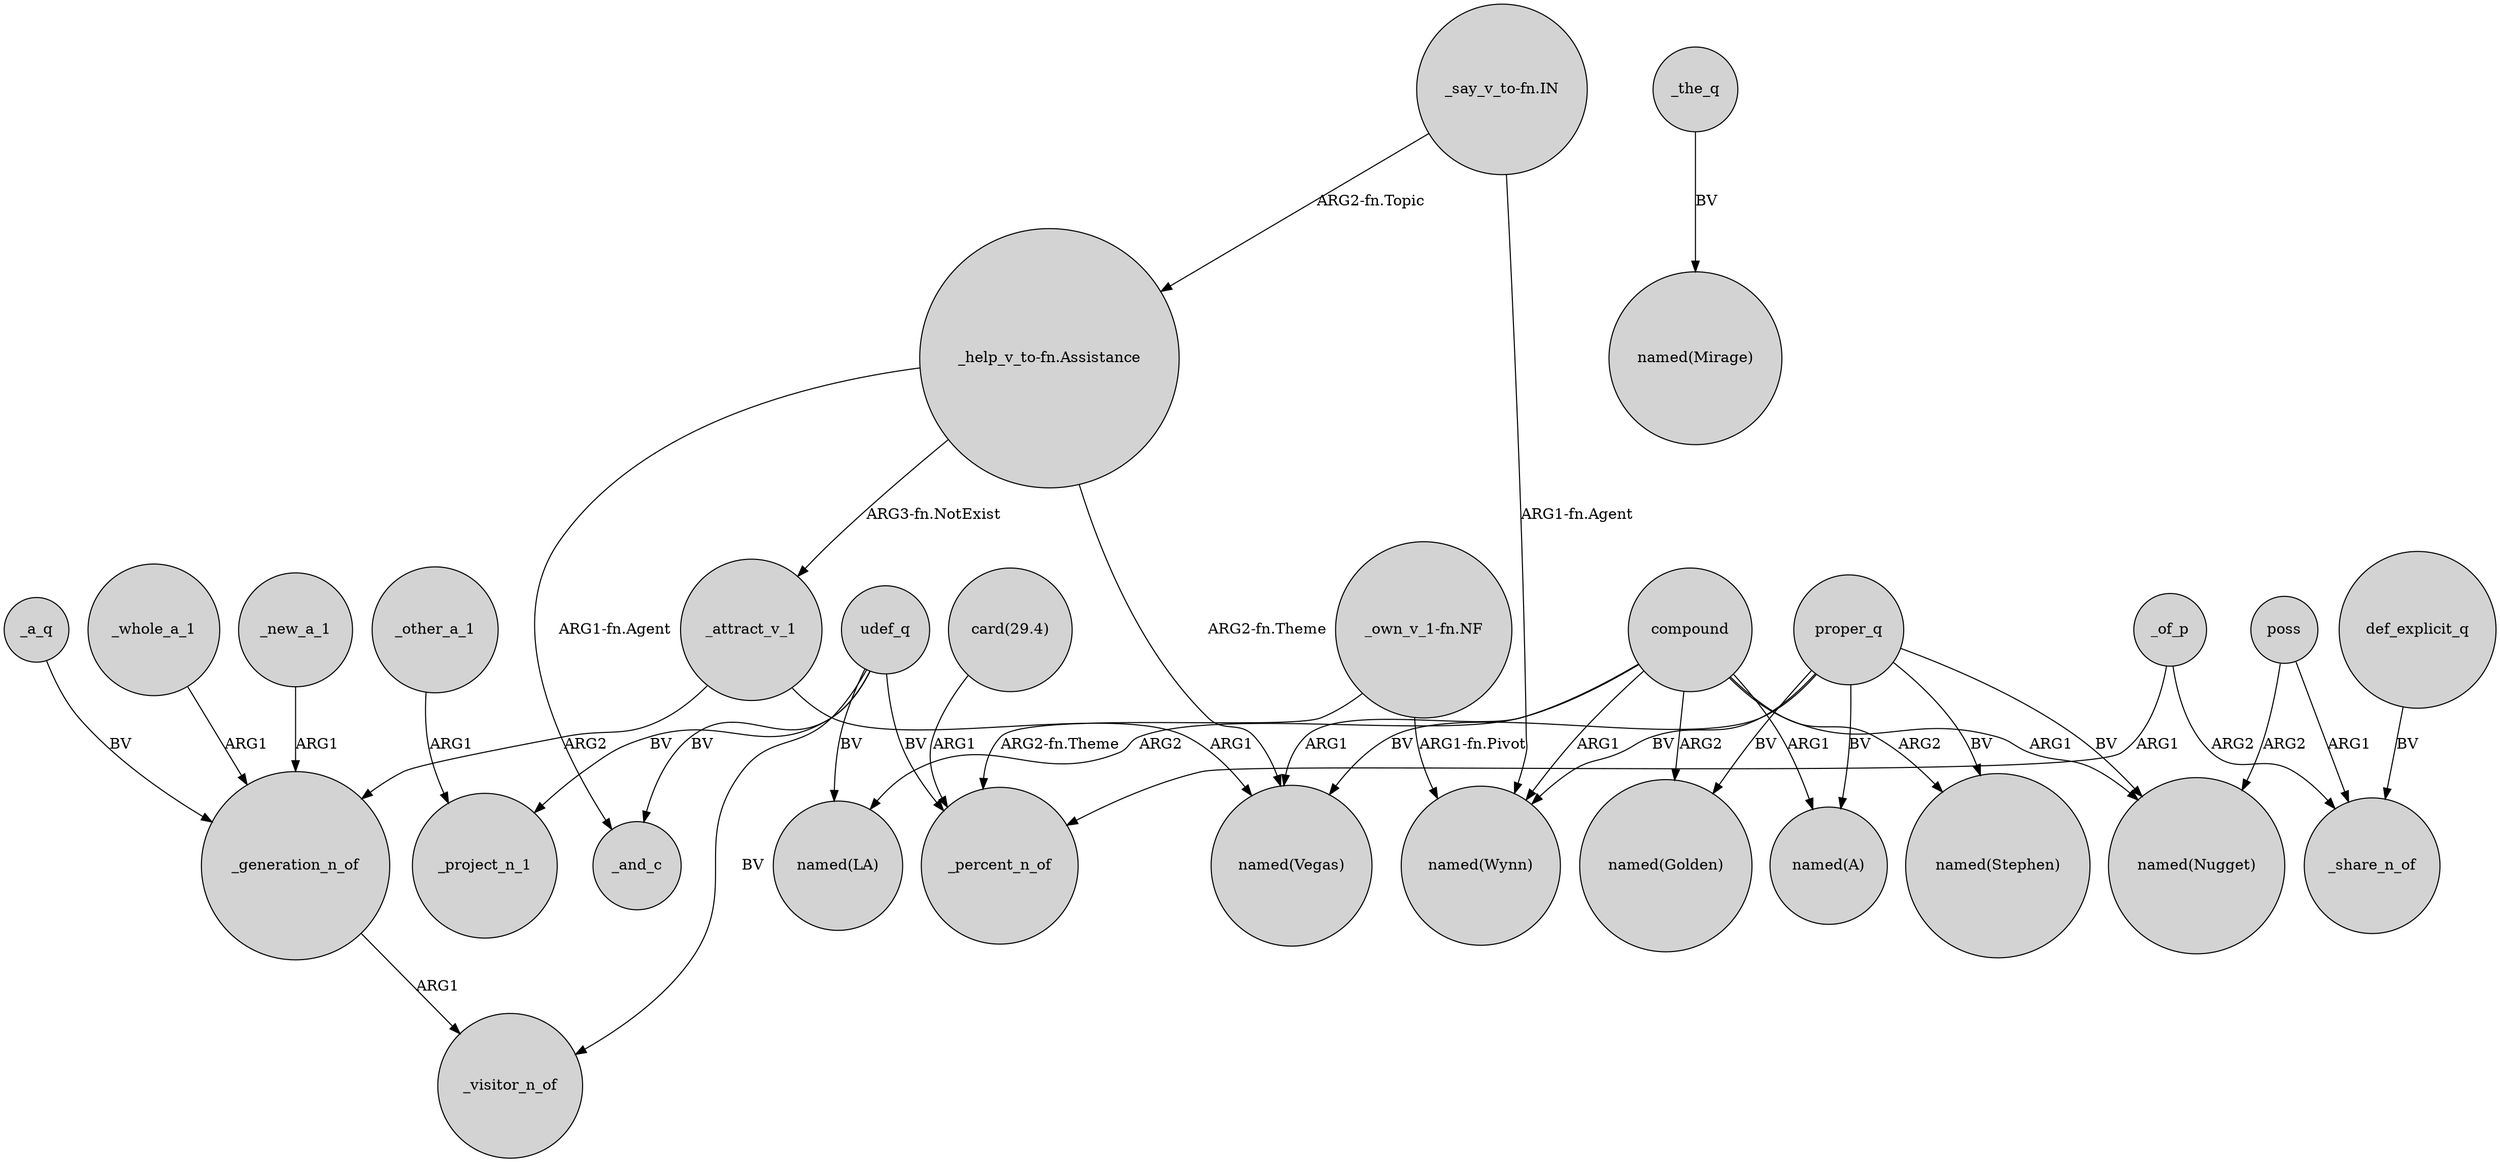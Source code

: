 digraph {
	node [shape=circle style=filled]
	compound -> "named(Golden)" [label=ARG2]
	_whole_a_1 -> _generation_n_of [label=ARG1]
	udef_q -> _visitor_n_of [label=BV]
	"_help_v_to-fn.Assistance" -> "named(Vegas)" [label="ARG2-fn.Theme"]
	proper_q -> "named(Wynn)" [label=BV]
	"_say_v_to-fn.IN" -> "named(Wynn)" [label="ARG1-fn.Agent"]
	"_help_v_to-fn.Assistance" -> _attract_v_1 [label="ARG3-fn.NotExist"]
	"_help_v_to-fn.Assistance" -> _and_c [label="ARG1-fn.Agent"]
	compound -> "named(LA)" [label=ARG2]
	_new_a_1 -> _generation_n_of [label=ARG1]
	_generation_n_of -> _visitor_n_of [label=ARG1]
	udef_q -> _project_n_1 [label=BV]
	compound -> "named(Vegas)" [label=ARG1]
	proper_q -> "named(Nugget)" [label=BV]
	"card(29.4)" -> _percent_n_of [label=ARG1]
	_attract_v_1 -> "named(Vegas)" [label=ARG1]
	proper_q -> "named(Vegas)" [label=BV]
	compound -> "named(A)" [label=ARG1]
	_attract_v_1 -> _generation_n_of [label=ARG2]
	"_own_v_1-fn.NF" -> _percent_n_of [label="ARG2-fn.Theme"]
	_of_p -> _percent_n_of [label=ARG1]
	proper_q -> "named(Golden)" [label=BV]
	poss -> "named(Nugget)" [label=ARG2]
	compound -> "named(Nugget)" [label=ARG1]
	_a_q -> _generation_n_of [label=BV]
	compound -> "named(Wynn)" [label=ARG1]
	udef_q -> "named(LA)" [label=BV]
	"_own_v_1-fn.NF" -> "named(Wynn)" [label="ARG1-fn.Pivot"]
	_of_p -> _share_n_of [label=ARG2]
	_the_q -> "named(Mirage)" [label=BV]
	udef_q -> _percent_n_of [label=BV]
	udef_q -> _and_c [label=BV]
	proper_q -> "named(Stephen)" [label=BV]
	def_explicit_q -> _share_n_of [label=BV]
	poss -> _share_n_of [label=ARG1]
	_other_a_1 -> _project_n_1 [label=ARG1]
	"_say_v_to-fn.IN" -> "_help_v_to-fn.Assistance" [label="ARG2-fn.Topic"]
	compound -> "named(Stephen)" [label=ARG2]
	proper_q -> "named(A)" [label=BV]
}
